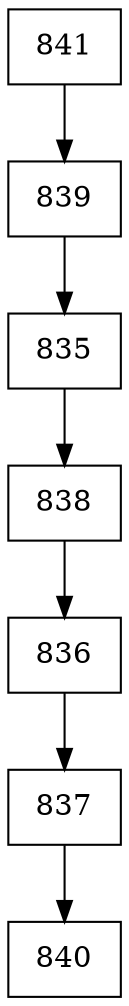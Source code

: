 digraph G {
  node [shape=record];
  node0 [label="{841}"];
  node0 -> node1;
  node1 [label="{839}"];
  node1 -> node2;
  node2 [label="{835}"];
  node2 -> node3;
  node3 [label="{838}"];
  node3 -> node4;
  node4 [label="{836}"];
  node4 -> node5;
  node5 [label="{837}"];
  node5 -> node6;
  node6 [label="{840}"];
}
